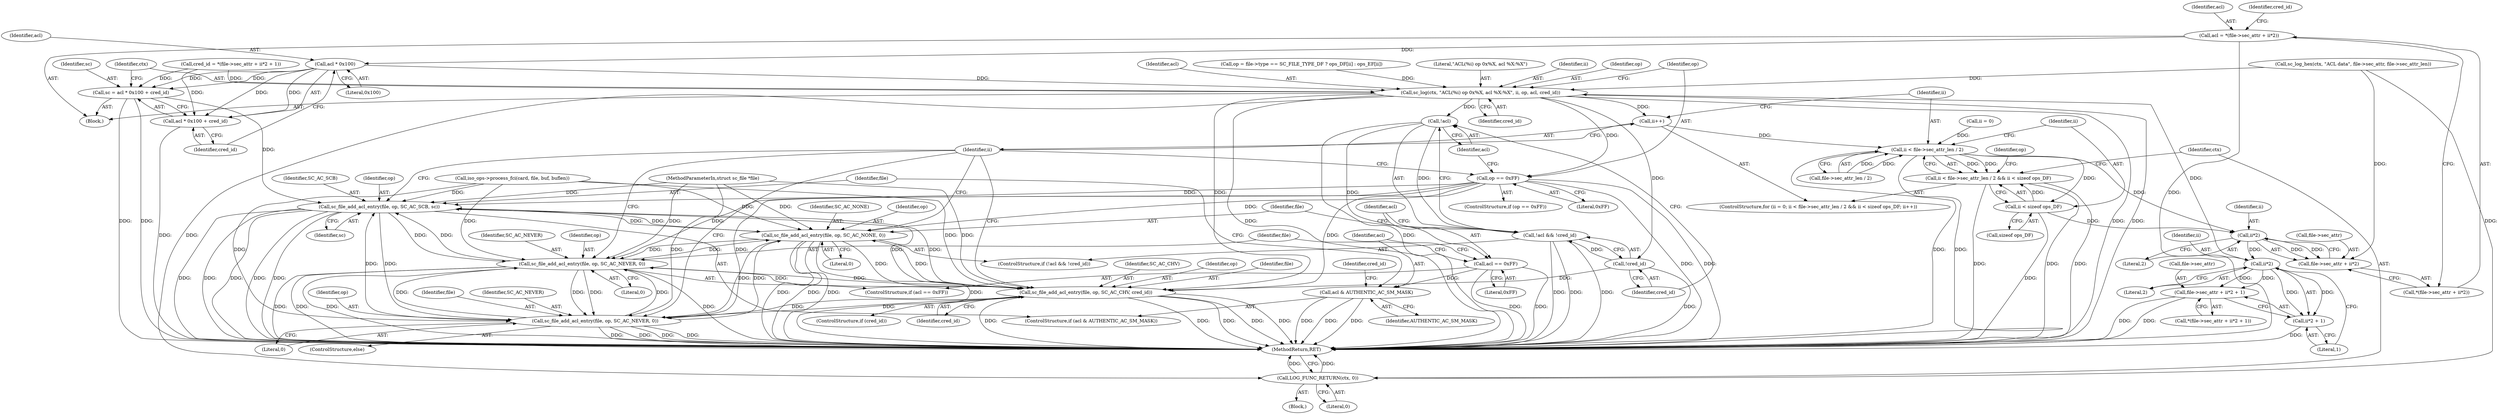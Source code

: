 digraph "0_OpenSC_8fe377e93b4b56060e5bbfb6f3142ceaeca744fa_1@integer" {
"1000287" [label="(Call,acl = *(file->sec_attr + ii*2))"];
"1000314" [label="(Call,acl * 0x100)"];
"1000311" [label="(Call,sc = acl * 0x100 + cred_id)"];
"1000356" [label="(Call,sc_file_add_acl_entry(file, op, SC_AC_SCB, sc))"];
"1000336" [label="(Call,sc_file_add_acl_entry(file, op, SC_AC_NONE, 0))"];
"1000346" [label="(Call,sc_file_add_acl_entry(file, op, SC_AC_NEVER, 0))"];
"1000364" [label="(Call,sc_file_add_acl_entry(file, op, SC_AC_CHV, cred_id))"];
"1000370" [label="(Call,sc_file_add_acl_entry(file, op, SC_AC_NEVER, 0))"];
"1000313" [label="(Call,acl * 0x100 + cred_id)"];
"1000318" [label="(Call,sc_log(ctx, \"ACL(%i) op 0x%X, acl %X:%X\", ii, op, acl, cred_id))"];
"1000268" [label="(Call,ii++)"];
"1000257" [label="(Call,ii < file->sec_attr_len / 2)"];
"1000256" [label="(Call,ii < file->sec_attr_len / 2 && ii < sizeof ops_DF)"];
"1000264" [label="(Call,ii < sizeof ops_DF)"];
"1000294" [label="(Call,ii*2)"];
"1000290" [label="(Call,file->sec_attr + ii*2)"];
"1000306" [label="(Call,ii*2)"];
"1000301" [label="(Call,file->sec_attr + ii*2 + 1)"];
"1000305" [label="(Call,ii*2 + 1)"];
"1000326" [label="(Call,op == 0xFF)"];
"1000332" [label="(Call,!acl)"];
"1000331" [label="(Call,!acl && !cred_id)"];
"1000343" [label="(Call,acl == 0xFF)"];
"1000353" [label="(Call,acl & AUTHENTIC_AC_SM_MASK)"];
"1000334" [label="(Call,!cred_id)"];
"1000375" [label="(Call,LOG_FUNC_RETURN(ctx, 0))"];
"1000331" [label="(Call,!acl && !cred_id)"];
"1000363" [label="(Identifier,cred_id)"];
"1000105" [label="(Block,)"];
"1000374" [label="(Literal,0)"];
"1000354" [label="(Identifier,acl)"];
"1000371" [label="(Identifier,file)"];
"1000359" [label="(Identifier,SC_AC_SCB)"];
"1000370" [label="(Call,sc_file_add_acl_entry(file, op, SC_AC_NEVER, 0))"];
"1000102" [label="(MethodParameterIn,struct sc_file *file)"];
"1000256" [label="(Call,ii < file->sec_attr_len / 2 && ii < sizeof ops_DF)"];
"1000377" [label="(Literal,0)"];
"1000373" [label="(Identifier,SC_AC_NEVER)"];
"1000296" [label="(Literal,2)"];
"1000258" [label="(Identifier,ii)"];
"1000375" [label="(Call,LOG_FUNC_RETURN(ctx, 0))"];
"1000252" [label="(ControlStructure,for (ii = 0; ii < file->sec_attr_len / 2 && ii < sizeof ops_DF; ii++))"];
"1000315" [label="(Identifier,acl)"];
"1000346" [label="(Call,sc_file_add_acl_entry(file, op, SC_AC_NEVER, 0))"];
"1000348" [label="(Identifier,op)"];
"1000340" [label="(Literal,0)"];
"1000309" [label="(Literal,1)"];
"1000357" [label="(Identifier,file)"];
"1000353" [label="(Call,acl & AUTHENTIC_AC_SM_MASK)"];
"1000306" [label="(Call,ii*2)"];
"1000266" [label="(Call,sizeof ops_DF)"];
"1000349" [label="(Identifier,SC_AC_NEVER)"];
"1000323" [label="(Identifier,acl)"];
"1000312" [label="(Identifier,sc)"];
"1000356" [label="(Call,sc_file_add_acl_entry(file, op, SC_AC_SCB, sc))"];
"1000316" [label="(Literal,0x100)"];
"1000305" [label="(Call,ii*2 + 1)"];
"1000330" [label="(ControlStructure,if (!acl && !cred_id))"];
"1000362" [label="(ControlStructure,if (cred_id))"];
"1000270" [label="(Block,)"];
"1000335" [label="(Identifier,cred_id)"];
"1000324" [label="(Identifier,cred_id)"];
"1000337" [label="(Identifier,file)"];
"1000344" [label="(Identifier,acl)"];
"1000311" [label="(Call,sc = acl * 0x100 + cred_id)"];
"1000265" [label="(Identifier,ii)"];
"1000372" [label="(Identifier,op)"];
"1000308" [label="(Literal,2)"];
"1000295" [label="(Identifier,ii)"];
"1000336" [label="(Call,sc_file_add_acl_entry(file, op, SC_AC_NONE, 0))"];
"1000325" [label="(ControlStructure,if (op == 0xFF))"];
"1000307" [label="(Identifier,ii)"];
"1000269" [label="(Identifier,ii)"];
"1000367" [label="(Identifier,SC_AC_CHV)"];
"1000300" [label="(Call,*(file->sec_attr + ii*2 + 1))"];
"1000369" [label="(ControlStructure,else)"];
"1000302" [label="(Call,file->sec_attr)"];
"1000352" [label="(ControlStructure,if (acl & AUTHENTIC_AC_SM_MASK))"];
"1000350" [label="(Literal,0)"];
"1000368" [label="(Identifier,cred_id)"];
"1000332" [label="(Call,!acl)"];
"1000333" [label="(Identifier,acl)"];
"1000181" [label="(Call,iso_ops->process_fci(card, file, buf, buflen))"];
"1000347" [label="(Identifier,file)"];
"1000345" [label="(Literal,0xFF)"];
"1000358" [label="(Identifier,op)"];
"1000298" [label="(Call,cred_id = *(file->sec_attr + ii*2 + 1))"];
"1000378" [label="(MethodReturn,RET)"];
"1000288" [label="(Identifier,acl)"];
"1000319" [label="(Identifier,ctx)"];
"1000327" [label="(Identifier,op)"];
"1000272" [label="(Call,op = file->type == SC_FILE_TYPE_DF ? ops_DF[ii] : ops_EF[ii])"];
"1000268" [label="(Call,ii++)"];
"1000326" [label="(Call,op == 0xFF)"];
"1000299" [label="(Identifier,cred_id)"];
"1000294" [label="(Call,ii*2)"];
"1000259" [label="(Call,file->sec_attr_len / 2)"];
"1000257" [label="(Call,ii < file->sec_attr_len / 2)"];
"1000328" [label="(Literal,0xFF)"];
"1000273" [label="(Identifier,op)"];
"1000301" [label="(Call,file->sec_attr + ii*2 + 1)"];
"1000343" [label="(Call,acl == 0xFF)"];
"1000290" [label="(Call,file->sec_attr + ii*2)"];
"1000320" [label="(Literal,\"ACL(%i) op 0x%X, acl %X:%X\")"];
"1000264" [label="(Call,ii < sizeof ops_DF)"];
"1000342" [label="(ControlStructure,if (acl == 0xFF))"];
"1000318" [label="(Call,sc_log(ctx, \"ACL(%i) op 0x%X, acl %X:%X\", ii, op, acl, cred_id))"];
"1000317" [label="(Identifier,cred_id)"];
"1000360" [label="(Identifier,sc)"];
"1000364" [label="(Call,sc_file_add_acl_entry(file, op, SC_AC_CHV, cred_id))"];
"1000291" [label="(Call,file->sec_attr)"];
"1000287" [label="(Call,acl = *(file->sec_attr + ii*2))"];
"1000376" [label="(Identifier,ctx)"];
"1000253" [label="(Call,ii = 0)"];
"1000366" [label="(Identifier,op)"];
"1000243" [label="(Call,sc_log_hex(ctx, \"ACL data\", file->sec_attr, file->sec_attr_len))"];
"1000339" [label="(Identifier,SC_AC_NONE)"];
"1000321" [label="(Identifier,ii)"];
"1000365" [label="(Identifier,file)"];
"1000334" [label="(Call,!cred_id)"];
"1000314" [label="(Call,acl * 0x100)"];
"1000313" [label="(Call,acl * 0x100 + cred_id)"];
"1000322" [label="(Identifier,op)"];
"1000355" [label="(Identifier,AUTHENTIC_AC_SM_MASK)"];
"1000338" [label="(Identifier,op)"];
"1000289" [label="(Call,*(file->sec_attr + ii*2))"];
"1000287" -> "1000270"  [label="AST: "];
"1000287" -> "1000289"  [label="CFG: "];
"1000288" -> "1000287"  [label="AST: "];
"1000289" -> "1000287"  [label="AST: "];
"1000299" -> "1000287"  [label="CFG: "];
"1000287" -> "1000378"  [label="DDG: "];
"1000287" -> "1000314"  [label="DDG: "];
"1000314" -> "1000313"  [label="AST: "];
"1000314" -> "1000316"  [label="CFG: "];
"1000315" -> "1000314"  [label="AST: "];
"1000316" -> "1000314"  [label="AST: "];
"1000317" -> "1000314"  [label="CFG: "];
"1000314" -> "1000311"  [label="DDG: "];
"1000314" -> "1000311"  [label="DDG: "];
"1000314" -> "1000313"  [label="DDG: "];
"1000314" -> "1000313"  [label="DDG: "];
"1000314" -> "1000318"  [label="DDG: "];
"1000311" -> "1000270"  [label="AST: "];
"1000311" -> "1000313"  [label="CFG: "];
"1000312" -> "1000311"  [label="AST: "];
"1000313" -> "1000311"  [label="AST: "];
"1000319" -> "1000311"  [label="CFG: "];
"1000311" -> "1000378"  [label="DDG: "];
"1000311" -> "1000378"  [label="DDG: "];
"1000298" -> "1000311"  [label="DDG: "];
"1000311" -> "1000356"  [label="DDG: "];
"1000356" -> "1000352"  [label="AST: "];
"1000356" -> "1000360"  [label="CFG: "];
"1000357" -> "1000356"  [label="AST: "];
"1000358" -> "1000356"  [label="AST: "];
"1000359" -> "1000356"  [label="AST: "];
"1000360" -> "1000356"  [label="AST: "];
"1000269" -> "1000356"  [label="CFG: "];
"1000356" -> "1000378"  [label="DDG: "];
"1000356" -> "1000378"  [label="DDG: "];
"1000356" -> "1000378"  [label="DDG: "];
"1000356" -> "1000378"  [label="DDG: "];
"1000356" -> "1000378"  [label="DDG: "];
"1000356" -> "1000336"  [label="DDG: "];
"1000356" -> "1000346"  [label="DDG: "];
"1000364" -> "1000356"  [label="DDG: "];
"1000346" -> "1000356"  [label="DDG: "];
"1000370" -> "1000356"  [label="DDG: "];
"1000336" -> "1000356"  [label="DDG: "];
"1000181" -> "1000356"  [label="DDG: "];
"1000102" -> "1000356"  [label="DDG: "];
"1000326" -> "1000356"  [label="DDG: "];
"1000356" -> "1000364"  [label="DDG: "];
"1000356" -> "1000370"  [label="DDG: "];
"1000336" -> "1000330"  [label="AST: "];
"1000336" -> "1000340"  [label="CFG: "];
"1000337" -> "1000336"  [label="AST: "];
"1000338" -> "1000336"  [label="AST: "];
"1000339" -> "1000336"  [label="AST: "];
"1000340" -> "1000336"  [label="AST: "];
"1000269" -> "1000336"  [label="CFG: "];
"1000336" -> "1000378"  [label="DDG: "];
"1000336" -> "1000378"  [label="DDG: "];
"1000336" -> "1000378"  [label="DDG: "];
"1000336" -> "1000378"  [label="DDG: "];
"1000364" -> "1000336"  [label="DDG: "];
"1000346" -> "1000336"  [label="DDG: "];
"1000370" -> "1000336"  [label="DDG: "];
"1000181" -> "1000336"  [label="DDG: "];
"1000102" -> "1000336"  [label="DDG: "];
"1000326" -> "1000336"  [label="DDG: "];
"1000336" -> "1000346"  [label="DDG: "];
"1000336" -> "1000364"  [label="DDG: "];
"1000336" -> "1000370"  [label="DDG: "];
"1000346" -> "1000342"  [label="AST: "];
"1000346" -> "1000350"  [label="CFG: "];
"1000347" -> "1000346"  [label="AST: "];
"1000348" -> "1000346"  [label="AST: "];
"1000349" -> "1000346"  [label="AST: "];
"1000350" -> "1000346"  [label="AST: "];
"1000269" -> "1000346"  [label="CFG: "];
"1000346" -> "1000378"  [label="DDG: "];
"1000346" -> "1000378"  [label="DDG: "];
"1000346" -> "1000378"  [label="DDG: "];
"1000346" -> "1000378"  [label="DDG: "];
"1000364" -> "1000346"  [label="DDG: "];
"1000370" -> "1000346"  [label="DDG: "];
"1000370" -> "1000346"  [label="DDG: "];
"1000181" -> "1000346"  [label="DDG: "];
"1000102" -> "1000346"  [label="DDG: "];
"1000326" -> "1000346"  [label="DDG: "];
"1000346" -> "1000364"  [label="DDG: "];
"1000346" -> "1000370"  [label="DDG: "];
"1000346" -> "1000370"  [label="DDG: "];
"1000364" -> "1000362"  [label="AST: "];
"1000364" -> "1000368"  [label="CFG: "];
"1000365" -> "1000364"  [label="AST: "];
"1000366" -> "1000364"  [label="AST: "];
"1000367" -> "1000364"  [label="AST: "];
"1000368" -> "1000364"  [label="AST: "];
"1000269" -> "1000364"  [label="CFG: "];
"1000364" -> "1000378"  [label="DDG: "];
"1000364" -> "1000378"  [label="DDG: "];
"1000364" -> "1000378"  [label="DDG: "];
"1000364" -> "1000378"  [label="DDG: "];
"1000364" -> "1000378"  [label="DDG: "];
"1000370" -> "1000364"  [label="DDG: "];
"1000181" -> "1000364"  [label="DDG: "];
"1000102" -> "1000364"  [label="DDG: "];
"1000326" -> "1000364"  [label="DDG: "];
"1000318" -> "1000364"  [label="DDG: "];
"1000334" -> "1000364"  [label="DDG: "];
"1000364" -> "1000370"  [label="DDG: "];
"1000370" -> "1000369"  [label="AST: "];
"1000370" -> "1000374"  [label="CFG: "];
"1000371" -> "1000370"  [label="AST: "];
"1000372" -> "1000370"  [label="AST: "];
"1000373" -> "1000370"  [label="AST: "];
"1000374" -> "1000370"  [label="AST: "];
"1000269" -> "1000370"  [label="CFG: "];
"1000370" -> "1000378"  [label="DDG: "];
"1000370" -> "1000378"  [label="DDG: "];
"1000370" -> "1000378"  [label="DDG: "];
"1000370" -> "1000378"  [label="DDG: "];
"1000181" -> "1000370"  [label="DDG: "];
"1000102" -> "1000370"  [label="DDG: "];
"1000326" -> "1000370"  [label="DDG: "];
"1000313" -> "1000317"  [label="CFG: "];
"1000317" -> "1000313"  [label="AST: "];
"1000313" -> "1000378"  [label="DDG: "];
"1000298" -> "1000313"  [label="DDG: "];
"1000318" -> "1000270"  [label="AST: "];
"1000318" -> "1000324"  [label="CFG: "];
"1000319" -> "1000318"  [label="AST: "];
"1000320" -> "1000318"  [label="AST: "];
"1000321" -> "1000318"  [label="AST: "];
"1000322" -> "1000318"  [label="AST: "];
"1000323" -> "1000318"  [label="AST: "];
"1000324" -> "1000318"  [label="AST: "];
"1000327" -> "1000318"  [label="CFG: "];
"1000318" -> "1000378"  [label="DDG: "];
"1000318" -> "1000378"  [label="DDG: "];
"1000318" -> "1000378"  [label="DDG: "];
"1000318" -> "1000268"  [label="DDG: "];
"1000243" -> "1000318"  [label="DDG: "];
"1000306" -> "1000318"  [label="DDG: "];
"1000272" -> "1000318"  [label="DDG: "];
"1000298" -> "1000318"  [label="DDG: "];
"1000318" -> "1000326"  [label="DDG: "];
"1000318" -> "1000332"  [label="DDG: "];
"1000318" -> "1000334"  [label="DDG: "];
"1000318" -> "1000375"  [label="DDG: "];
"1000268" -> "1000252"  [label="AST: "];
"1000268" -> "1000269"  [label="CFG: "];
"1000269" -> "1000268"  [label="AST: "];
"1000258" -> "1000268"  [label="CFG: "];
"1000268" -> "1000257"  [label="DDG: "];
"1000257" -> "1000256"  [label="AST: "];
"1000257" -> "1000259"  [label="CFG: "];
"1000258" -> "1000257"  [label="AST: "];
"1000259" -> "1000257"  [label="AST: "];
"1000265" -> "1000257"  [label="CFG: "];
"1000256" -> "1000257"  [label="CFG: "];
"1000257" -> "1000378"  [label="DDG: "];
"1000257" -> "1000378"  [label="DDG: "];
"1000257" -> "1000256"  [label="DDG: "];
"1000257" -> "1000256"  [label="DDG: "];
"1000253" -> "1000257"  [label="DDG: "];
"1000259" -> "1000257"  [label="DDG: "];
"1000259" -> "1000257"  [label="DDG: "];
"1000257" -> "1000264"  [label="DDG: "];
"1000257" -> "1000294"  [label="DDG: "];
"1000256" -> "1000252"  [label="AST: "];
"1000256" -> "1000264"  [label="CFG: "];
"1000264" -> "1000256"  [label="AST: "];
"1000273" -> "1000256"  [label="CFG: "];
"1000376" -> "1000256"  [label="CFG: "];
"1000256" -> "1000378"  [label="DDG: "];
"1000256" -> "1000378"  [label="DDG: "];
"1000256" -> "1000378"  [label="DDG: "];
"1000264" -> "1000256"  [label="DDG: "];
"1000264" -> "1000266"  [label="CFG: "];
"1000265" -> "1000264"  [label="AST: "];
"1000266" -> "1000264"  [label="AST: "];
"1000264" -> "1000378"  [label="DDG: "];
"1000264" -> "1000294"  [label="DDG: "];
"1000294" -> "1000290"  [label="AST: "];
"1000294" -> "1000296"  [label="CFG: "];
"1000295" -> "1000294"  [label="AST: "];
"1000296" -> "1000294"  [label="AST: "];
"1000290" -> "1000294"  [label="CFG: "];
"1000294" -> "1000290"  [label="DDG: "];
"1000294" -> "1000290"  [label="DDG: "];
"1000294" -> "1000306"  [label="DDG: "];
"1000290" -> "1000289"  [label="AST: "];
"1000291" -> "1000290"  [label="AST: "];
"1000289" -> "1000290"  [label="CFG: "];
"1000243" -> "1000290"  [label="DDG: "];
"1000306" -> "1000305"  [label="AST: "];
"1000306" -> "1000308"  [label="CFG: "];
"1000307" -> "1000306"  [label="AST: "];
"1000308" -> "1000306"  [label="AST: "];
"1000309" -> "1000306"  [label="CFG: "];
"1000306" -> "1000301"  [label="DDG: "];
"1000306" -> "1000301"  [label="DDG: "];
"1000306" -> "1000305"  [label="DDG: "];
"1000306" -> "1000305"  [label="DDG: "];
"1000301" -> "1000300"  [label="AST: "];
"1000301" -> "1000305"  [label="CFG: "];
"1000302" -> "1000301"  [label="AST: "];
"1000305" -> "1000301"  [label="AST: "];
"1000300" -> "1000301"  [label="CFG: "];
"1000301" -> "1000378"  [label="DDG: "];
"1000301" -> "1000378"  [label="DDG: "];
"1000305" -> "1000309"  [label="CFG: "];
"1000309" -> "1000305"  [label="AST: "];
"1000305" -> "1000378"  [label="DDG: "];
"1000326" -> "1000325"  [label="AST: "];
"1000326" -> "1000328"  [label="CFG: "];
"1000327" -> "1000326"  [label="AST: "];
"1000328" -> "1000326"  [label="AST: "];
"1000333" -> "1000326"  [label="CFG: "];
"1000269" -> "1000326"  [label="CFG: "];
"1000326" -> "1000378"  [label="DDG: "];
"1000326" -> "1000378"  [label="DDG: "];
"1000332" -> "1000331"  [label="AST: "];
"1000332" -> "1000333"  [label="CFG: "];
"1000333" -> "1000332"  [label="AST: "];
"1000335" -> "1000332"  [label="CFG: "];
"1000331" -> "1000332"  [label="CFG: "];
"1000332" -> "1000378"  [label="DDG: "];
"1000332" -> "1000331"  [label="DDG: "];
"1000332" -> "1000343"  [label="DDG: "];
"1000331" -> "1000330"  [label="AST: "];
"1000331" -> "1000334"  [label="CFG: "];
"1000334" -> "1000331"  [label="AST: "];
"1000337" -> "1000331"  [label="CFG: "];
"1000344" -> "1000331"  [label="CFG: "];
"1000331" -> "1000378"  [label="DDG: "];
"1000331" -> "1000378"  [label="DDG: "];
"1000331" -> "1000378"  [label="DDG: "];
"1000334" -> "1000331"  [label="DDG: "];
"1000343" -> "1000342"  [label="AST: "];
"1000343" -> "1000345"  [label="CFG: "];
"1000344" -> "1000343"  [label="AST: "];
"1000345" -> "1000343"  [label="AST: "];
"1000347" -> "1000343"  [label="CFG: "];
"1000354" -> "1000343"  [label="CFG: "];
"1000343" -> "1000378"  [label="DDG: "];
"1000343" -> "1000378"  [label="DDG: "];
"1000343" -> "1000353"  [label="DDG: "];
"1000353" -> "1000352"  [label="AST: "];
"1000353" -> "1000355"  [label="CFG: "];
"1000354" -> "1000353"  [label="AST: "];
"1000355" -> "1000353"  [label="AST: "];
"1000357" -> "1000353"  [label="CFG: "];
"1000363" -> "1000353"  [label="CFG: "];
"1000353" -> "1000378"  [label="DDG: "];
"1000353" -> "1000378"  [label="DDG: "];
"1000353" -> "1000378"  [label="DDG: "];
"1000334" -> "1000335"  [label="CFG: "];
"1000335" -> "1000334"  [label="AST: "];
"1000334" -> "1000378"  [label="DDG: "];
"1000375" -> "1000105"  [label="AST: "];
"1000375" -> "1000377"  [label="CFG: "];
"1000376" -> "1000375"  [label="AST: "];
"1000377" -> "1000375"  [label="AST: "];
"1000378" -> "1000375"  [label="CFG: "];
"1000375" -> "1000378"  [label="DDG: "];
"1000375" -> "1000378"  [label="DDG: "];
"1000243" -> "1000375"  [label="DDG: "];
}
